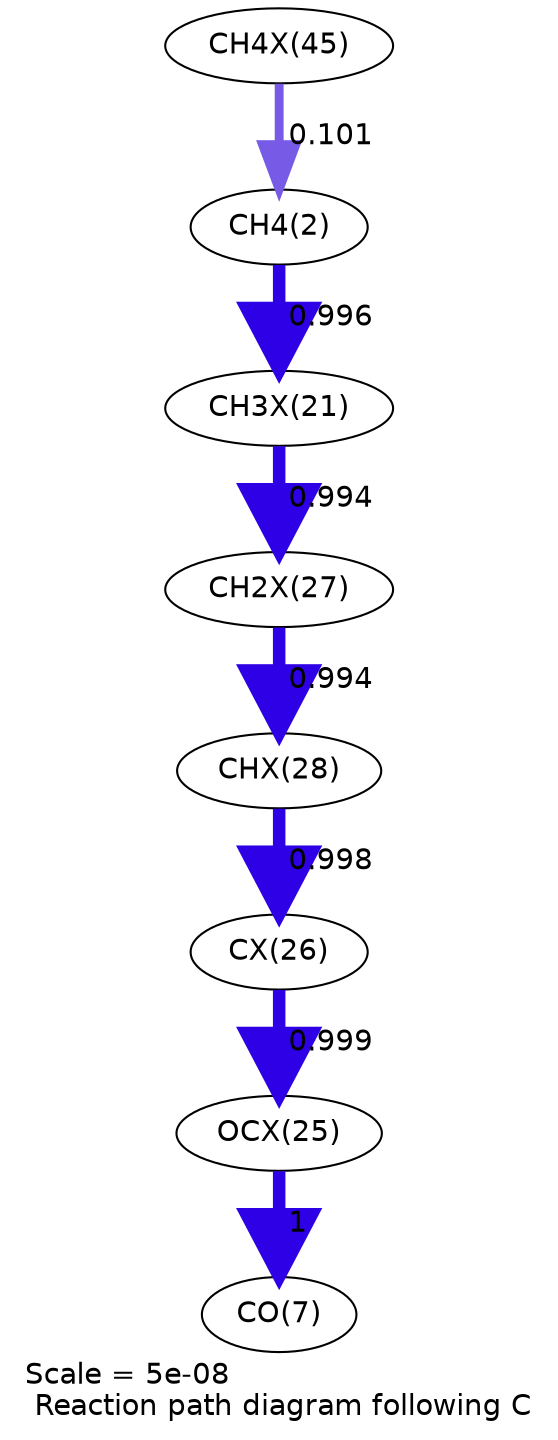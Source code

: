 digraph reaction_paths {
center=1;
s113 -> s4[fontname="Helvetica", penwidth=4.27, arrowsize=2.14, color="0.7, 0.601, 0.9"
, label=" 0.101"];
s4 -> s105[fontname="Helvetica", penwidth=6, arrowsize=3, color="0.7, 1.5, 0.9"
, label=" 0.996"];
s105 -> s111[fontname="Helvetica", penwidth=6, arrowsize=3, color="0.7, 1.49, 0.9"
, label=" 0.994"];
s111 -> s112[fontname="Helvetica", penwidth=6, arrowsize=3, color="0.7, 1.49, 0.9"
, label=" 0.994"];
s112 -> s110[fontname="Helvetica", penwidth=6, arrowsize=3, color="0.7, 1.5, 0.9"
, label=" 0.998"];
s110 -> s109[fontname="Helvetica", penwidth=6, arrowsize=3, color="0.7, 1.5, 0.9"
, label=" 0.999"];
s109 -> s9[fontname="Helvetica", penwidth=6, arrowsize=3, color="0.7, 1.5, 0.9"
, label=" 1"];
s4 [ fontname="Helvetica", label="CH4(2)"];
s9 [ fontname="Helvetica", label="CO(7)"];
s105 [ fontname="Helvetica", label="CH3X(21)"];
s109 [ fontname="Helvetica", label="OCX(25)"];
s110 [ fontname="Helvetica", label="CX(26)"];
s111 [ fontname="Helvetica", label="CH2X(27)"];
s112 [ fontname="Helvetica", label="CHX(28)"];
s113 [ fontname="Helvetica", label="CH4X(45)"];
 label = "Scale = 5e-08\l Reaction path diagram following C";
 fontname = "Helvetica";
}

